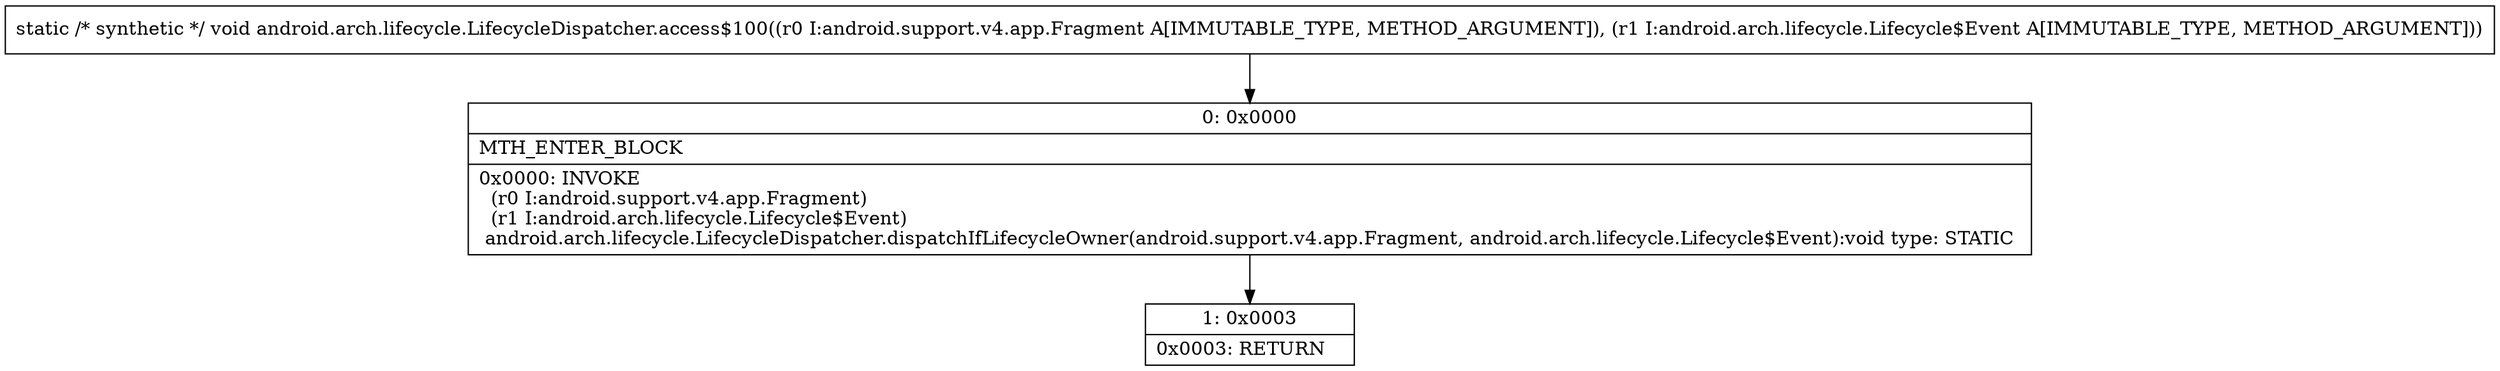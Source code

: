 digraph "CFG forandroid.arch.lifecycle.LifecycleDispatcher.access$100(Landroid\/support\/v4\/app\/Fragment;Landroid\/arch\/lifecycle\/Lifecycle$Event;)V" {
Node_0 [shape=record,label="{0\:\ 0x0000|MTH_ENTER_BLOCK\l|0x0000: INVOKE  \l  (r0 I:android.support.v4.app.Fragment)\l  (r1 I:android.arch.lifecycle.Lifecycle$Event)\l android.arch.lifecycle.LifecycleDispatcher.dispatchIfLifecycleOwner(android.support.v4.app.Fragment, android.arch.lifecycle.Lifecycle$Event):void type: STATIC \l}"];
Node_1 [shape=record,label="{1\:\ 0x0003|0x0003: RETURN   \l}"];
MethodNode[shape=record,label="{static \/* synthetic *\/ void android.arch.lifecycle.LifecycleDispatcher.access$100((r0 I:android.support.v4.app.Fragment A[IMMUTABLE_TYPE, METHOD_ARGUMENT]), (r1 I:android.arch.lifecycle.Lifecycle$Event A[IMMUTABLE_TYPE, METHOD_ARGUMENT])) }"];
MethodNode -> Node_0;
Node_0 -> Node_1;
}

